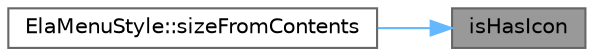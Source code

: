 digraph "isHasIcon"
{
 // LATEX_PDF_SIZE
  bgcolor="transparent";
  edge [fontname=Helvetica,fontsize=10,labelfontname=Helvetica,labelfontsize=10];
  node [fontname=Helvetica,fontsize=10,shape=box,height=0.2,width=0.4];
  rankdir="RL";
  Node1 [id="Node000001",label="isHasIcon",height=0.2,width=0.4,color="gray40", fillcolor="grey60", style="filled", fontcolor="black",tooltip="检查菜单是否包含图标"];
  Node1 -> Node2 [id="edge1_Node000001_Node000002",dir="back",color="steelblue1",style="solid",tooltip=" "];
  Node2 [id="Node000002",label="ElaMenuStyle::sizeFromContents",height=0.2,width=0.4,color="grey40", fillcolor="white", style="filled",URL="$class_ela_menu_style.html#a3133384c6d7877ca7f1078af81bab594",tooltip="计算内容尺寸"];
}

